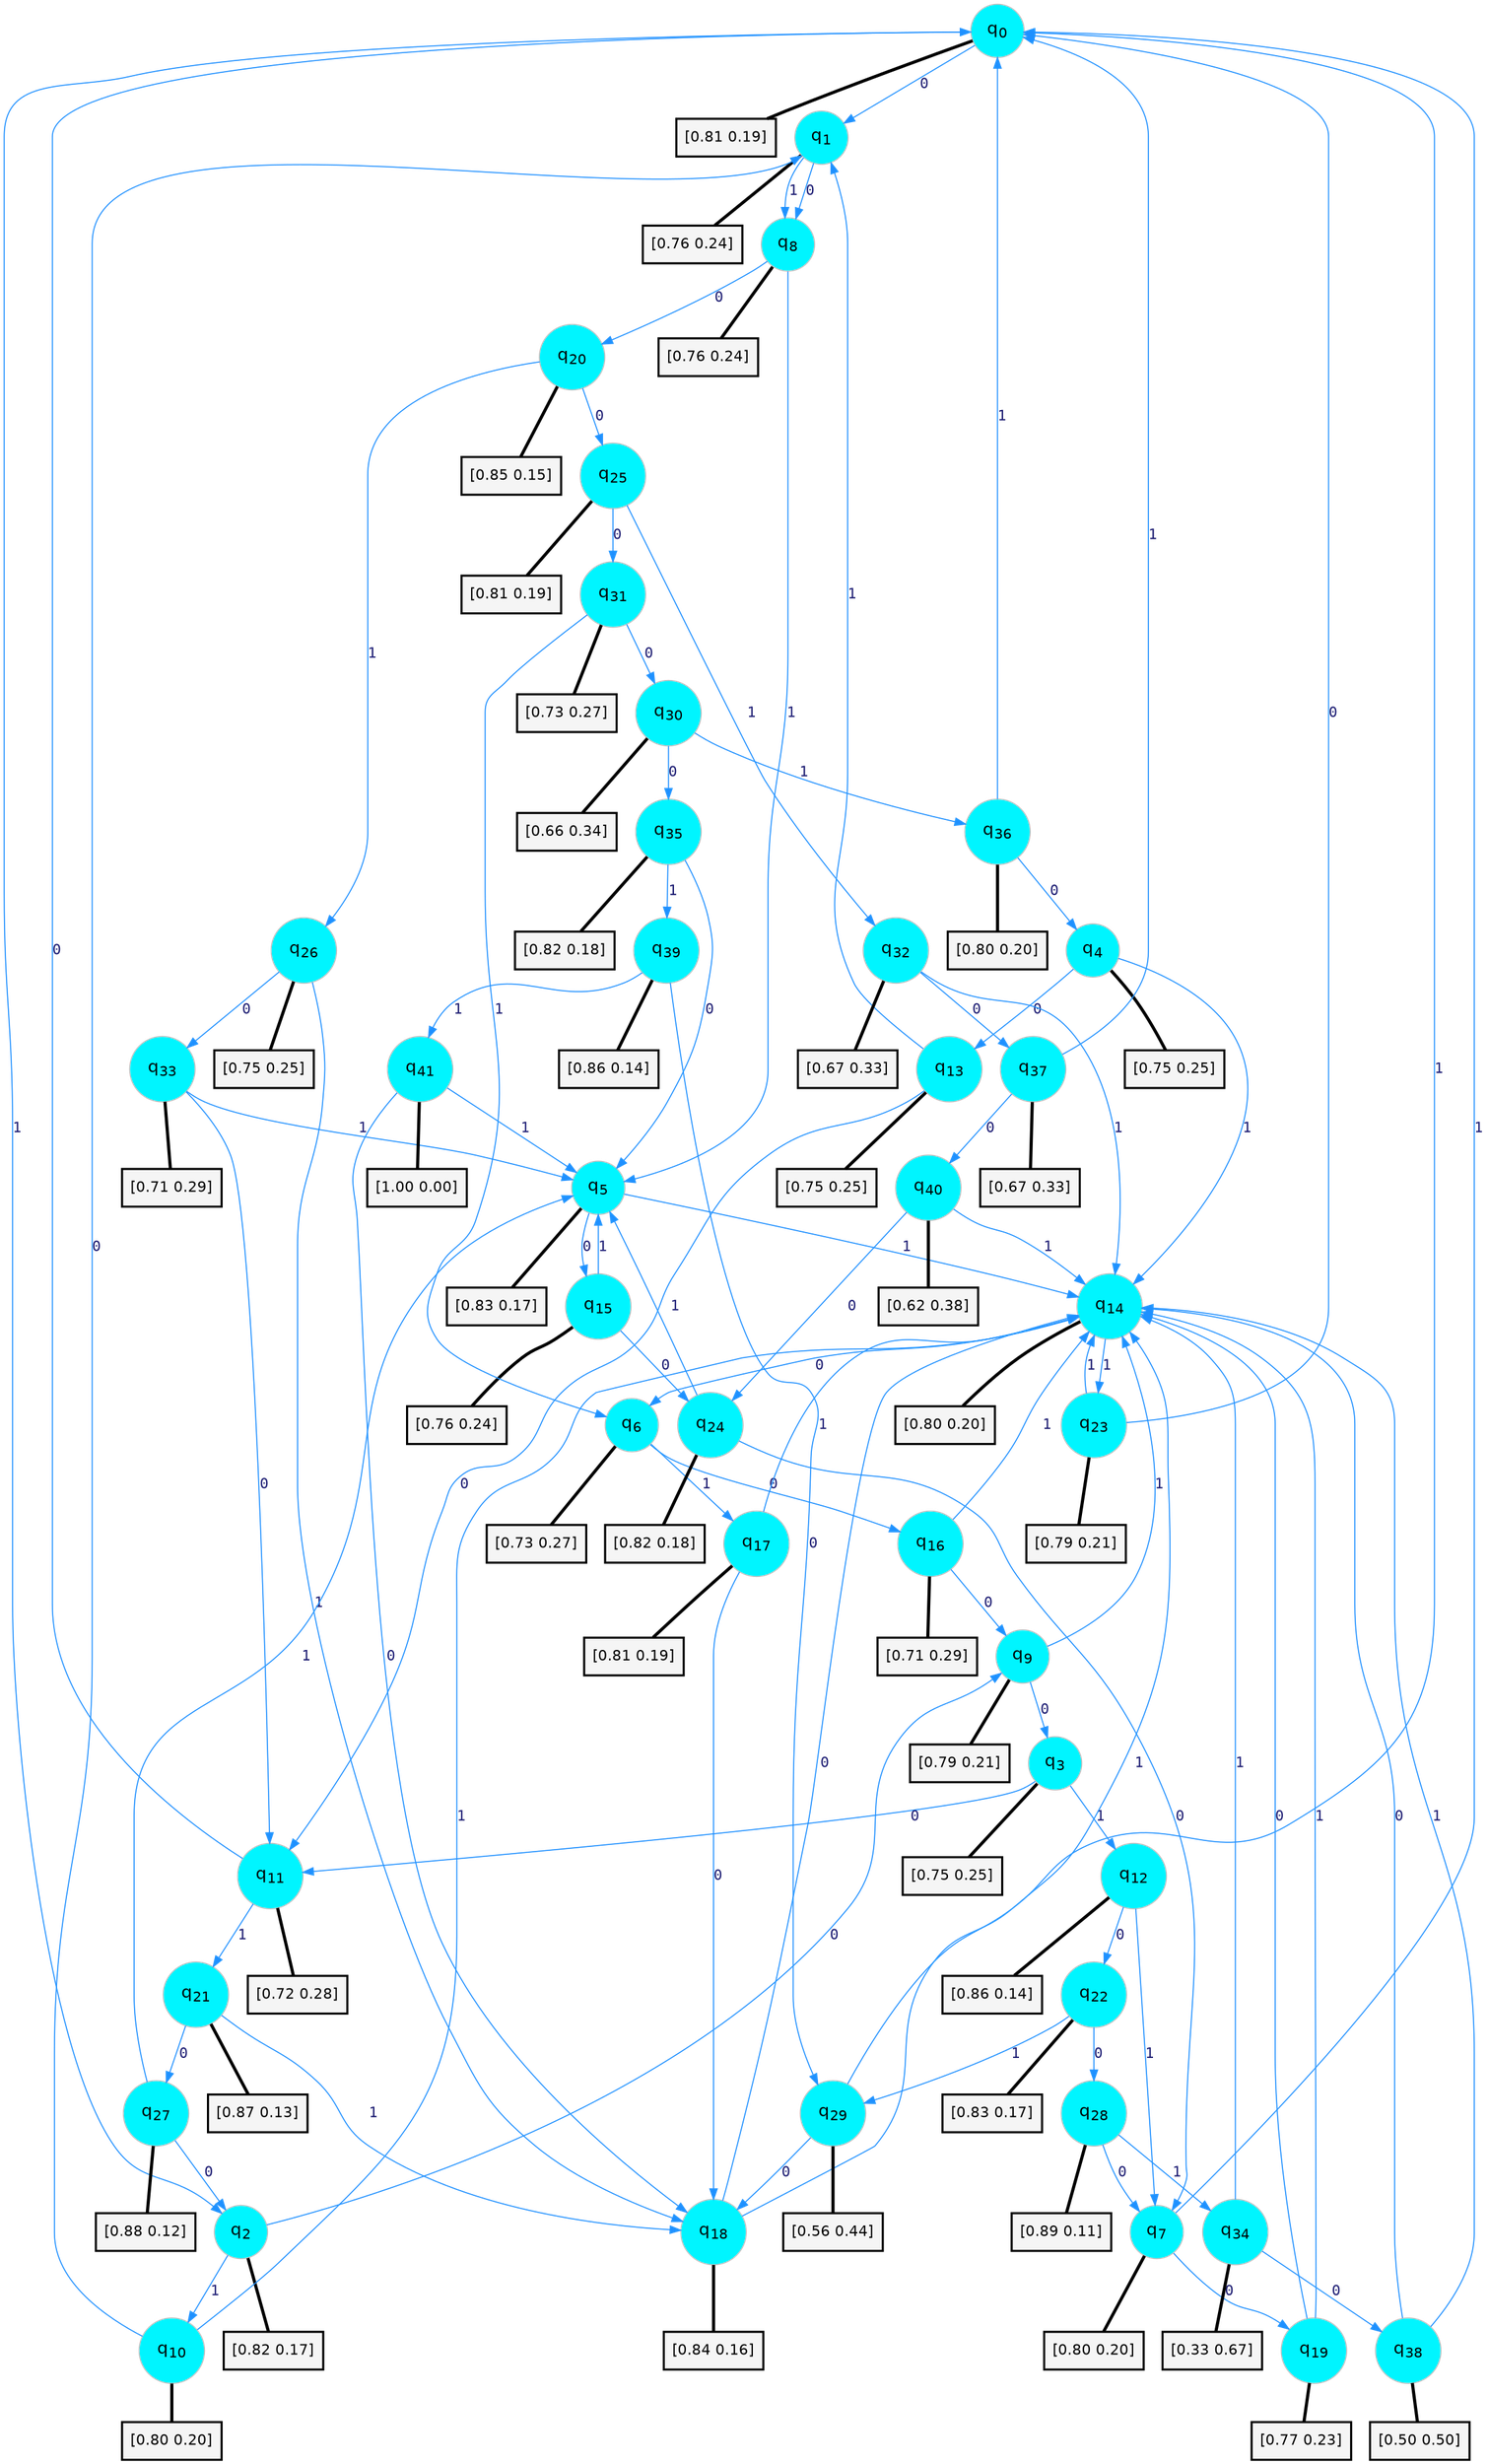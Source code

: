 digraph G {
graph [
bgcolor=transparent, dpi=300, rankdir=TD, size="40,25"];
node [
color=gray, fillcolor=turquoise1, fontcolor=black, fontname=Helvetica, fontsize=16, fontweight=bold, shape=circle, style=filled];
edge [
arrowsize=1, color=dodgerblue1, fontcolor=midnightblue, fontname=courier, fontweight=bold, penwidth=1, style=solid, weight=20];
0[label=<q<SUB>0</SUB>>];
1[label=<q<SUB>1</SUB>>];
2[label=<q<SUB>2</SUB>>];
3[label=<q<SUB>3</SUB>>];
4[label=<q<SUB>4</SUB>>];
5[label=<q<SUB>5</SUB>>];
6[label=<q<SUB>6</SUB>>];
7[label=<q<SUB>7</SUB>>];
8[label=<q<SUB>8</SUB>>];
9[label=<q<SUB>9</SUB>>];
10[label=<q<SUB>10</SUB>>];
11[label=<q<SUB>11</SUB>>];
12[label=<q<SUB>12</SUB>>];
13[label=<q<SUB>13</SUB>>];
14[label=<q<SUB>14</SUB>>];
15[label=<q<SUB>15</SUB>>];
16[label=<q<SUB>16</SUB>>];
17[label=<q<SUB>17</SUB>>];
18[label=<q<SUB>18</SUB>>];
19[label=<q<SUB>19</SUB>>];
20[label=<q<SUB>20</SUB>>];
21[label=<q<SUB>21</SUB>>];
22[label=<q<SUB>22</SUB>>];
23[label=<q<SUB>23</SUB>>];
24[label=<q<SUB>24</SUB>>];
25[label=<q<SUB>25</SUB>>];
26[label=<q<SUB>26</SUB>>];
27[label=<q<SUB>27</SUB>>];
28[label=<q<SUB>28</SUB>>];
29[label=<q<SUB>29</SUB>>];
30[label=<q<SUB>30</SUB>>];
31[label=<q<SUB>31</SUB>>];
32[label=<q<SUB>32</SUB>>];
33[label=<q<SUB>33</SUB>>];
34[label=<q<SUB>34</SUB>>];
35[label=<q<SUB>35</SUB>>];
36[label=<q<SUB>36</SUB>>];
37[label=<q<SUB>37</SUB>>];
38[label=<q<SUB>38</SUB>>];
39[label=<q<SUB>39</SUB>>];
40[label=<q<SUB>40</SUB>>];
41[label=<q<SUB>41</SUB>>];
42[label="[0.81 0.19]", shape=box,fontcolor=black, fontname=Helvetica, fontsize=14, penwidth=2, fillcolor=whitesmoke,color=black];
43[label="[0.76 0.24]", shape=box,fontcolor=black, fontname=Helvetica, fontsize=14, penwidth=2, fillcolor=whitesmoke,color=black];
44[label="[0.82 0.17]", shape=box,fontcolor=black, fontname=Helvetica, fontsize=14, penwidth=2, fillcolor=whitesmoke,color=black];
45[label="[0.75 0.25]", shape=box,fontcolor=black, fontname=Helvetica, fontsize=14, penwidth=2, fillcolor=whitesmoke,color=black];
46[label="[0.75 0.25]", shape=box,fontcolor=black, fontname=Helvetica, fontsize=14, penwidth=2, fillcolor=whitesmoke,color=black];
47[label="[0.83 0.17]", shape=box,fontcolor=black, fontname=Helvetica, fontsize=14, penwidth=2, fillcolor=whitesmoke,color=black];
48[label="[0.73 0.27]", shape=box,fontcolor=black, fontname=Helvetica, fontsize=14, penwidth=2, fillcolor=whitesmoke,color=black];
49[label="[0.80 0.20]", shape=box,fontcolor=black, fontname=Helvetica, fontsize=14, penwidth=2, fillcolor=whitesmoke,color=black];
50[label="[0.76 0.24]", shape=box,fontcolor=black, fontname=Helvetica, fontsize=14, penwidth=2, fillcolor=whitesmoke,color=black];
51[label="[0.79 0.21]", shape=box,fontcolor=black, fontname=Helvetica, fontsize=14, penwidth=2, fillcolor=whitesmoke,color=black];
52[label="[0.80 0.20]", shape=box,fontcolor=black, fontname=Helvetica, fontsize=14, penwidth=2, fillcolor=whitesmoke,color=black];
53[label="[0.72 0.28]", shape=box,fontcolor=black, fontname=Helvetica, fontsize=14, penwidth=2, fillcolor=whitesmoke,color=black];
54[label="[0.86 0.14]", shape=box,fontcolor=black, fontname=Helvetica, fontsize=14, penwidth=2, fillcolor=whitesmoke,color=black];
55[label="[0.75 0.25]", shape=box,fontcolor=black, fontname=Helvetica, fontsize=14, penwidth=2, fillcolor=whitesmoke,color=black];
56[label="[0.80 0.20]", shape=box,fontcolor=black, fontname=Helvetica, fontsize=14, penwidth=2, fillcolor=whitesmoke,color=black];
57[label="[0.76 0.24]", shape=box,fontcolor=black, fontname=Helvetica, fontsize=14, penwidth=2, fillcolor=whitesmoke,color=black];
58[label="[0.71 0.29]", shape=box,fontcolor=black, fontname=Helvetica, fontsize=14, penwidth=2, fillcolor=whitesmoke,color=black];
59[label="[0.81 0.19]", shape=box,fontcolor=black, fontname=Helvetica, fontsize=14, penwidth=2, fillcolor=whitesmoke,color=black];
60[label="[0.84 0.16]", shape=box,fontcolor=black, fontname=Helvetica, fontsize=14, penwidth=2, fillcolor=whitesmoke,color=black];
61[label="[0.77 0.23]", shape=box,fontcolor=black, fontname=Helvetica, fontsize=14, penwidth=2, fillcolor=whitesmoke,color=black];
62[label="[0.85 0.15]", shape=box,fontcolor=black, fontname=Helvetica, fontsize=14, penwidth=2, fillcolor=whitesmoke,color=black];
63[label="[0.87 0.13]", shape=box,fontcolor=black, fontname=Helvetica, fontsize=14, penwidth=2, fillcolor=whitesmoke,color=black];
64[label="[0.83 0.17]", shape=box,fontcolor=black, fontname=Helvetica, fontsize=14, penwidth=2, fillcolor=whitesmoke,color=black];
65[label="[0.79 0.21]", shape=box,fontcolor=black, fontname=Helvetica, fontsize=14, penwidth=2, fillcolor=whitesmoke,color=black];
66[label="[0.82 0.18]", shape=box,fontcolor=black, fontname=Helvetica, fontsize=14, penwidth=2, fillcolor=whitesmoke,color=black];
67[label="[0.81 0.19]", shape=box,fontcolor=black, fontname=Helvetica, fontsize=14, penwidth=2, fillcolor=whitesmoke,color=black];
68[label="[0.75 0.25]", shape=box,fontcolor=black, fontname=Helvetica, fontsize=14, penwidth=2, fillcolor=whitesmoke,color=black];
69[label="[0.88 0.12]", shape=box,fontcolor=black, fontname=Helvetica, fontsize=14, penwidth=2, fillcolor=whitesmoke,color=black];
70[label="[0.89 0.11]", shape=box,fontcolor=black, fontname=Helvetica, fontsize=14, penwidth=2, fillcolor=whitesmoke,color=black];
71[label="[0.56 0.44]", shape=box,fontcolor=black, fontname=Helvetica, fontsize=14, penwidth=2, fillcolor=whitesmoke,color=black];
72[label="[0.66 0.34]", shape=box,fontcolor=black, fontname=Helvetica, fontsize=14, penwidth=2, fillcolor=whitesmoke,color=black];
73[label="[0.73 0.27]", shape=box,fontcolor=black, fontname=Helvetica, fontsize=14, penwidth=2, fillcolor=whitesmoke,color=black];
74[label="[0.67 0.33]", shape=box,fontcolor=black, fontname=Helvetica, fontsize=14, penwidth=2, fillcolor=whitesmoke,color=black];
75[label="[0.71 0.29]", shape=box,fontcolor=black, fontname=Helvetica, fontsize=14, penwidth=2, fillcolor=whitesmoke,color=black];
76[label="[0.33 0.67]", shape=box,fontcolor=black, fontname=Helvetica, fontsize=14, penwidth=2, fillcolor=whitesmoke,color=black];
77[label="[0.82 0.18]", shape=box,fontcolor=black, fontname=Helvetica, fontsize=14, penwidth=2, fillcolor=whitesmoke,color=black];
78[label="[0.80 0.20]", shape=box,fontcolor=black, fontname=Helvetica, fontsize=14, penwidth=2, fillcolor=whitesmoke,color=black];
79[label="[0.67 0.33]", shape=box,fontcolor=black, fontname=Helvetica, fontsize=14, penwidth=2, fillcolor=whitesmoke,color=black];
80[label="[0.50 0.50]", shape=box,fontcolor=black, fontname=Helvetica, fontsize=14, penwidth=2, fillcolor=whitesmoke,color=black];
81[label="[0.86 0.14]", shape=box,fontcolor=black, fontname=Helvetica, fontsize=14, penwidth=2, fillcolor=whitesmoke,color=black];
82[label="[0.62 0.38]", shape=box,fontcolor=black, fontname=Helvetica, fontsize=14, penwidth=2, fillcolor=whitesmoke,color=black];
83[label="[1.00 0.00]", shape=box,fontcolor=black, fontname=Helvetica, fontsize=14, penwidth=2, fillcolor=whitesmoke,color=black];
0->1 [label=0];
0->2 [label=1];
0->42 [arrowhead=none, penwidth=3,color=black];
1->8 [label=0];
1->8 [label=1];
1->43 [arrowhead=none, penwidth=3,color=black];
2->9 [label=0];
2->10 [label=1];
2->44 [arrowhead=none, penwidth=3,color=black];
3->11 [label=0];
3->12 [label=1];
3->45 [arrowhead=none, penwidth=3,color=black];
4->13 [label=0];
4->14 [label=1];
4->46 [arrowhead=none, penwidth=3,color=black];
5->15 [label=0];
5->14 [label=1];
5->47 [arrowhead=none, penwidth=3,color=black];
6->16 [label=0];
6->17 [label=1];
6->48 [arrowhead=none, penwidth=3,color=black];
7->19 [label=0];
7->0 [label=1];
7->49 [arrowhead=none, penwidth=3,color=black];
8->20 [label=0];
8->5 [label=1];
8->50 [arrowhead=none, penwidth=3,color=black];
9->3 [label=0];
9->14 [label=1];
9->51 [arrowhead=none, penwidth=3,color=black];
10->1 [label=0];
10->14 [label=1];
10->52 [arrowhead=none, penwidth=3,color=black];
11->0 [label=0];
11->21 [label=1];
11->53 [arrowhead=none, penwidth=3,color=black];
12->22 [label=0];
12->7 [label=1];
12->54 [arrowhead=none, penwidth=3,color=black];
13->11 [label=0];
13->1 [label=1];
13->55 [arrowhead=none, penwidth=3,color=black];
14->6 [label=0];
14->23 [label=1];
14->56 [arrowhead=none, penwidth=3,color=black];
15->24 [label=0];
15->5 [label=1];
15->57 [arrowhead=none, penwidth=3,color=black];
16->9 [label=0];
16->14 [label=1];
16->58 [arrowhead=none, penwidth=3,color=black];
17->18 [label=0];
17->14 [label=1];
17->59 [arrowhead=none, penwidth=3,color=black];
18->14 [label=0];
18->14 [label=1];
18->60 [arrowhead=none, penwidth=3,color=black];
19->14 [label=0];
19->14 [label=1];
19->61 [arrowhead=none, penwidth=3,color=black];
20->25 [label=0];
20->26 [label=1];
20->62 [arrowhead=none, penwidth=3,color=black];
21->27 [label=0];
21->18 [label=1];
21->63 [arrowhead=none, penwidth=3,color=black];
22->28 [label=0];
22->29 [label=1];
22->64 [arrowhead=none, penwidth=3,color=black];
23->0 [label=0];
23->14 [label=1];
23->65 [arrowhead=none, penwidth=3,color=black];
24->7 [label=0];
24->5 [label=1];
24->66 [arrowhead=none, penwidth=3,color=black];
25->31 [label=0];
25->32 [label=1];
25->67 [arrowhead=none, penwidth=3,color=black];
26->33 [label=0];
26->18 [label=1];
26->68 [arrowhead=none, penwidth=3,color=black];
27->2 [label=0];
27->5 [label=1];
27->69 [arrowhead=none, penwidth=3,color=black];
28->7 [label=0];
28->34 [label=1];
28->70 [arrowhead=none, penwidth=3,color=black];
29->18 [label=0];
29->0 [label=1];
29->71 [arrowhead=none, penwidth=3,color=black];
30->35 [label=0];
30->36 [label=1];
30->72 [arrowhead=none, penwidth=3,color=black];
31->30 [label=0];
31->6 [label=1];
31->73 [arrowhead=none, penwidth=3,color=black];
32->37 [label=0];
32->14 [label=1];
32->74 [arrowhead=none, penwidth=3,color=black];
33->11 [label=0];
33->5 [label=1];
33->75 [arrowhead=none, penwidth=3,color=black];
34->38 [label=0];
34->14 [label=1];
34->76 [arrowhead=none, penwidth=3,color=black];
35->5 [label=0];
35->39 [label=1];
35->77 [arrowhead=none, penwidth=3,color=black];
36->4 [label=0];
36->0 [label=1];
36->78 [arrowhead=none, penwidth=3,color=black];
37->40 [label=0];
37->0 [label=1];
37->79 [arrowhead=none, penwidth=3,color=black];
38->14 [label=0];
38->14 [label=1];
38->80 [arrowhead=none, penwidth=3,color=black];
39->29 [label=0];
39->41 [label=1];
39->81 [arrowhead=none, penwidth=3,color=black];
40->24 [label=0];
40->14 [label=1];
40->82 [arrowhead=none, penwidth=3,color=black];
41->18 [label=0];
41->5 [label=1];
41->83 [arrowhead=none, penwidth=3,color=black];
}
